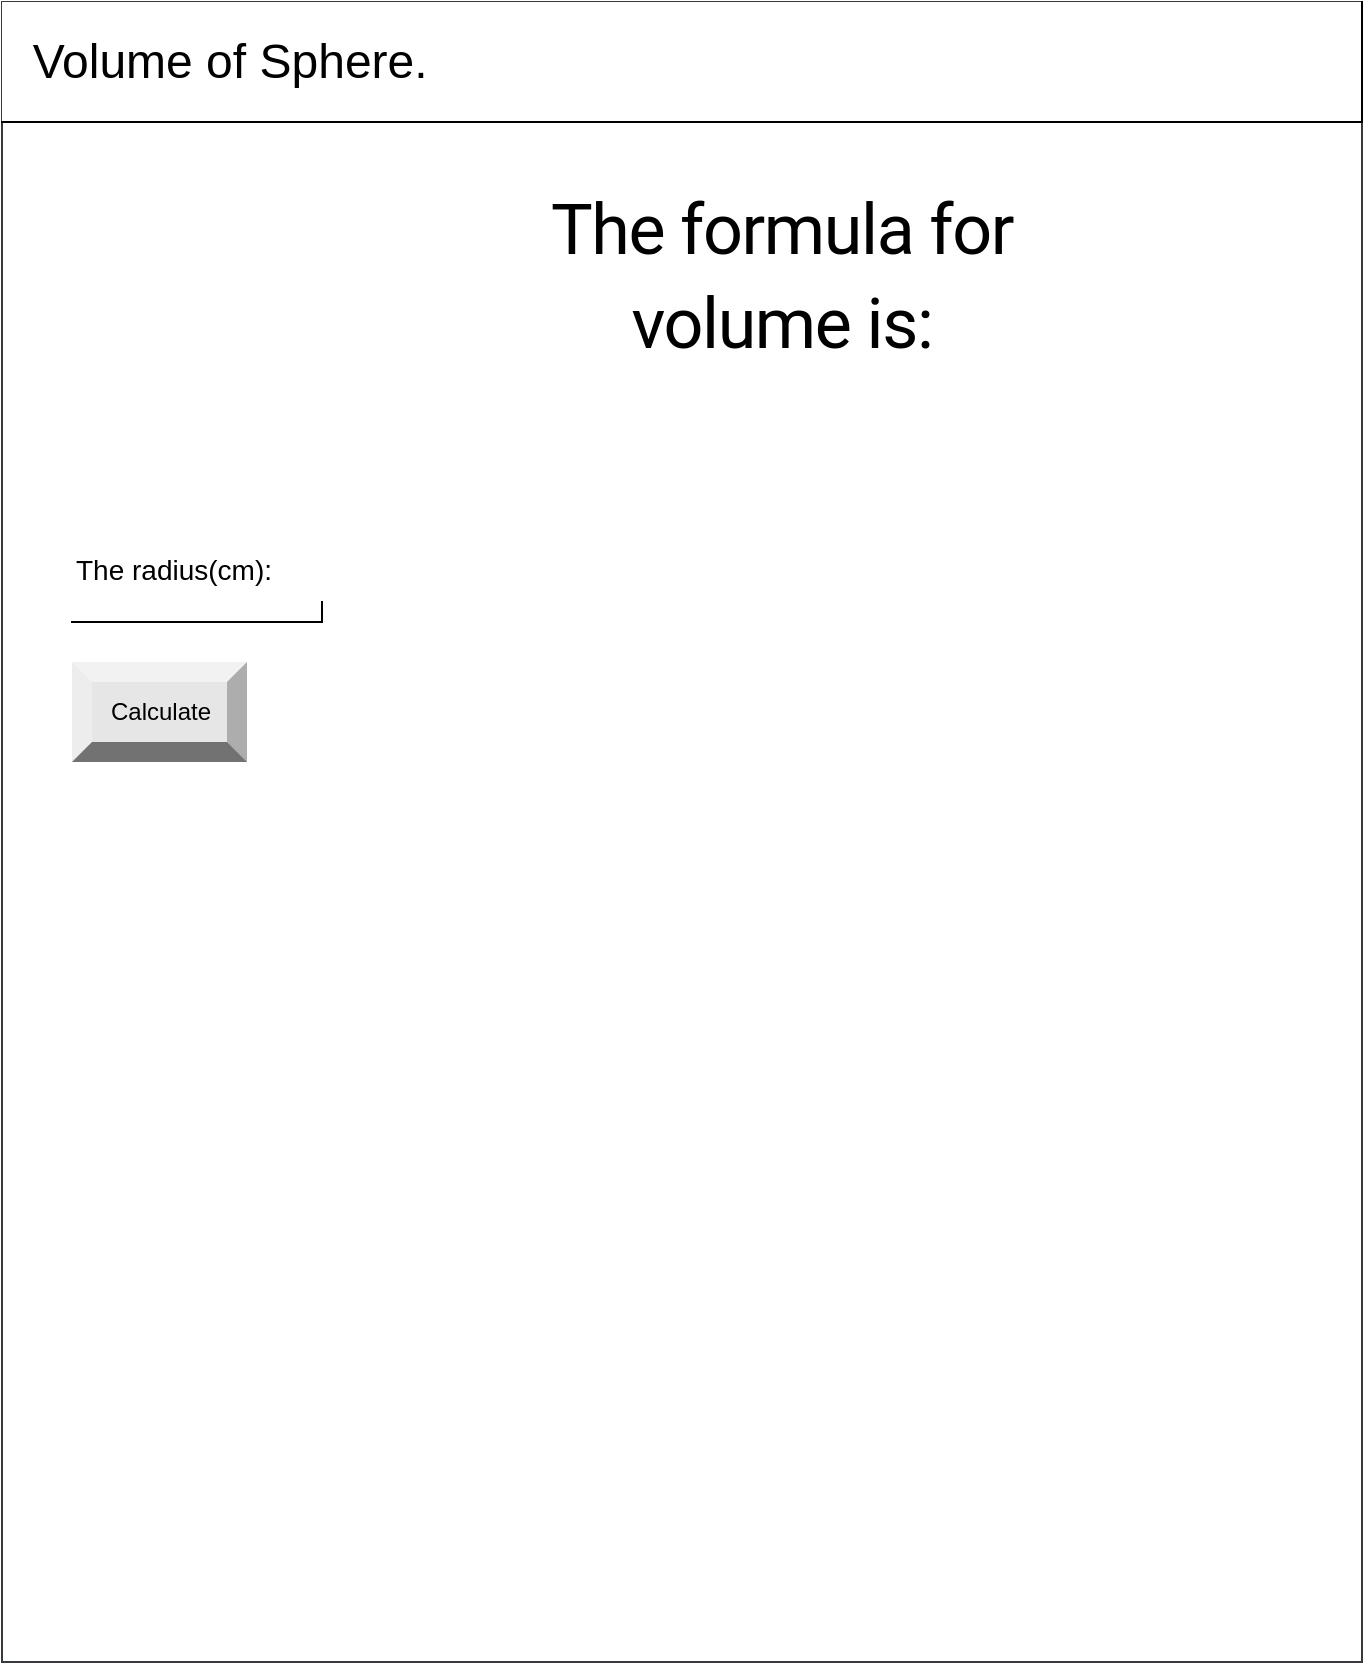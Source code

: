 <mxfile>
    <diagram id="-jnHxenjXdfZWV0Q3tfb" name="Page-1">
        <mxGraphModel dx="594" dy="609" grid="1" gridSize="10" guides="1" tooltips="1" connect="1" arrows="1" fold="1" page="1" pageScale="1" pageWidth="850" pageHeight="1100" math="0" shadow="0">
            <root>
                <mxCell id="0"/>
                <mxCell id="1" parent="0"/>
                <mxCell id="2" value="" style="verticalLabelPosition=bottom;verticalAlign=top;html=1;shape=mxgraph.basic.rect;fillColor2=none;strokeWidth=1;size=20;indent=5;fillColor=#FFFFFF;strokeColor=#36393d;" parent="1" vertex="1">
                    <mxGeometry x="90" y="80" width="680" height="830" as="geometry"/>
                </mxCell>
                <mxCell id="3" value="&lt;p style=&quot;line-height: 1.2&quot;&gt;&lt;span style=&quot;font-size: 24px&quot;&gt;&amp;nbsp; Volume of Sphere.&lt;/span&gt;&lt;/p&gt;" style="shape=partialRectangle;whiteSpace=wrap;html=1;top=0;left=0;fillColor=#FFFFFF;align=left;fontColor=#000000;strokeColor=#000000;" parent="1" vertex="1">
                    <mxGeometry x="90" y="80" width="680" height="60" as="geometry"/>
                </mxCell>
                <mxCell id="5" value="&lt;h1 style=&quot;padding: 0px ; font-size: 35px ; line-height: 1.35 ; letter-spacing: -0.02em ; margin: 24px 0px 24px 40px ; font-family: &amp;#34;roboto&amp;#34; , &amp;#34;helvetica&amp;#34; , &amp;#34;arial&amp;#34; , sans-serif ; font-weight: 400 ; font-style: normal ; text-indent: 0px ; text-transform: none ; word-spacing: 0px&quot;&gt;&lt;font color=&quot;#000000&quot;&gt;The formula for volume is:&lt;/font&gt;&lt;/h1&gt;" style="text;whiteSpace=wrap;html=1;fontSize=25;align=center;" parent="1" vertex="1">
                    <mxGeometry x="270" y="140" width="380" height="130" as="geometry"/>
                </mxCell>
                <mxCell id="6" value="&lt;span style=&quot;font-family: &amp;#34;helvetica&amp;#34; , &amp;#34;arial&amp;#34; , sans-serif ; font-size: 14px ; font-style: normal ; font-weight: 400 ; letter-spacing: normal ; text-indent: 0px ; text-transform: none ; word-spacing: 0px ; display: inline ; float: none&quot;&gt;&lt;font color=&quot;#000000&quot;&gt;The radius(cm):&lt;/font&gt;&lt;/span&gt;" style="text;whiteSpace=wrap;html=1;fontSize=24;" parent="1" vertex="1">
                    <mxGeometry x="125" y="340" width="115" height="50" as="geometry"/>
                </mxCell>
                <mxCell id="8" value="" style="shape=image;verticalLabelPosition=bottom;labelBackgroundColor=#ffffff;verticalAlign=top;aspect=fixed;imageAspect=0;image=https://66892a3d-67af-44d3-9dcb-29614e944997.id.repl.co/img/sphere.png;" parent="1" vertex="1">
                    <mxGeometry x="110" y="150" width="171" height="164" as="geometry"/>
                </mxCell>
                <mxCell id="9" value="" style="shape=image;verticalLabelPosition=bottom;labelBackgroundColor=#ffffff;verticalAlign=top;aspect=fixed;imageAspect=0;image=https://66892a3d-67af-44d3-9dcb-29614e944997.id.repl.co/img/formula.png;" parent="1" vertex="1">
                    <mxGeometry x="400" y="260" width="161" height="84" as="geometry"/>
                </mxCell>
                <mxCell id="10" value="" style="shape=partialRectangle;whiteSpace=wrap;html=1;top=0;left=0;fillColor=none;fontColor=#000000;strokeColor=#000000;" vertex="1" parent="1">
                    <mxGeometry x="125" y="380" width="125" height="10" as="geometry"/>
                </mxCell>
                <mxCell id="11" value="Calculate" style="labelPosition=center;verticalLabelPosition=middle;align=center;html=1;shape=mxgraph.basic.shaded_button;dx=10;fillColor=#E6E6E6;strokeColor=none;fontColor=#000000;" vertex="1" parent="1">
                    <mxGeometry x="125" y="410" width="87.5" height="50" as="geometry"/>
                </mxCell>
            </root>
        </mxGraphModel>
    </diagram>
</mxfile>